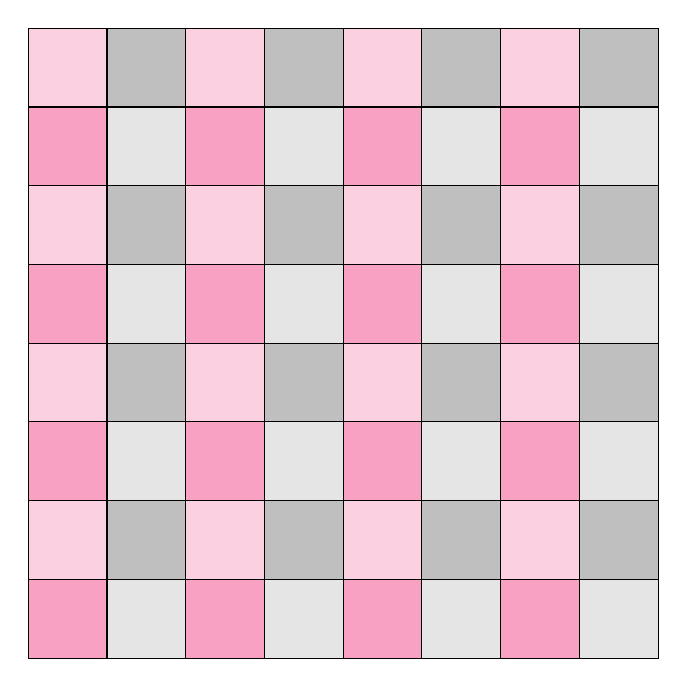 \draw[fill=WildStrawberry, fill opacity=0.4] (0, 0) -- (0, 1) -- (1, 1) -- (1, 0) -- (0, 0);
\draw[fill=WildStrawberry, fill opacity=0.2] (0, 1) -- (0, 2) -- (1, 2) -- (1, 1) -- (0, 1);
\draw[fill=WildStrawberry, fill opacity=0.4] (0, 2) -- (0, 3) -- (1, 3) -- (1, 2) -- (0, 2);
\draw[fill=WildStrawberry, fill opacity=0.2] (0, 3) -- (0, 4) -- (1, 4) -- (1, 3) -- (0, 3);
\draw[fill=WildStrawberry, fill opacity=0.4] (0, 4) -- (0, 5) -- (1, 5) -- (1, 4) -- (0, 4);
\draw[fill=WildStrawberry, fill opacity=0.2] (0, 5) -- (0, 6) -- (1, 6) -- (1, 5) -- (0, 5);
\draw[fill=WildStrawberry, fill opacity=0.4] (0, 6) -- (0, 7) -- (1, 7) -- (1, 6) -- (0, 6);
\draw[fill=WildStrawberry, fill opacity=0.2] (0, 7) -- (0, 8) -- (1, 8) -- (1, 7) -- (0, 7);
\draw[fill=black, fill opacity=0.1] (1, 0) -- (1, 1) -- (2, 1) -- (2, 0) -- (1, 0);
\draw[fill=black, fill opacity=0.25] (1, 1) -- (1, 2) -- (2, 2) -- (2, 1) -- (1, 1);
\draw[fill=black, fill opacity=0.1] (1, 2) -- (1, 3) -- (2, 3) -- (2, 2) -- (1, 2);
\draw[fill=black, fill opacity=0.25] (1, 3) -- (1, 4) -- (2, 4) -- (2, 3) -- (1, 3);
\draw[fill=black, fill opacity=0.1] (1, 4) -- (1, 5) -- (2, 5) -- (2, 4) -- (1, 4);
\draw[fill=black, fill opacity=0.25] (1, 5) -- (1, 6) -- (2, 6) -- (2, 5) -- (1, 5);
\draw[fill=black, fill opacity=0.1] (1, 6) -- (1, 7) -- (2, 7) -- (2, 6) -- (1, 6);
\draw[fill=black, fill opacity=0.25] (1, 7) -- (1, 8) -- (2, 8) -- (2, 7) -- (1, 7);
\draw[fill=WildStrawberry, fill opacity=0.4] (2, 0) -- (2, 1) -- (3, 1) -- (3, 0) -- (2, 0);
\draw[fill=WildStrawberry, fill opacity=0.2] (2, 1) -- (2, 2) -- (3, 2) -- (3, 1) -- (2, 1);
\draw[fill=WildStrawberry, fill opacity=0.4] (2, 2) -- (2, 3) -- (3, 3) -- (3, 2) -- (2, 2);
\draw[fill=WildStrawberry, fill opacity=0.2] (2, 3) -- (2, 4) -- (3, 4) -- (3, 3) -- (2, 3);
\draw[fill=WildStrawberry, fill opacity=0.4] (2, 4) -- (2, 5) -- (3, 5) -- (3, 4) -- (2, 4);
\draw[fill=WildStrawberry, fill opacity=0.2] (2, 5) -- (2, 6) -- (3, 6) -- (3, 5) -- (2, 5);
\draw[fill=WildStrawberry, fill opacity=0.4] (2, 6) -- (2, 7) -- (3, 7) -- (3, 6) -- (2, 6);
\draw[fill=WildStrawberry, fill opacity=0.2] (2, 7) -- (2, 8) -- (3, 8) -- (3, 7) -- (2, 7);
\draw[fill=black, fill opacity=0.1] (3, 0) -- (3, 1) -- (4, 1) -- (4, 0) -- (3, 0);
\draw[fill=black, fill opacity=0.25] (3, 1) -- (3, 2) -- (4, 2) -- (4, 1) -- (3, 1);
\draw[fill=black, fill opacity=0.1] (3, 2) -- (3, 3) -- (4, 3) -- (4, 2) -- (3, 2);
\draw[fill=black, fill opacity=0.25] (3, 3) -- (3, 4) -- (4, 4) -- (4, 3) -- (3, 3);
\draw[fill=black, fill opacity=0.1] (3, 4) -- (3, 5) -- (4, 5) -- (4, 4) -- (3, 4);
\draw[fill=black, fill opacity=0.25] (3, 5) -- (3, 6) -- (4, 6) -- (4, 5) -- (3, 5);
\draw[fill=black, fill opacity=0.1] (3, 6) -- (3, 7) -- (4, 7) -- (4, 6) -- (3, 6);
\draw[fill=black, fill opacity=0.25] (3, 7) -- (3, 8) -- (4, 8) -- (4, 7) -- (3, 7);
\draw[fill=WildStrawberry, fill opacity=0.4] (4, 0) -- (4, 1) -- (5, 1) -- (5, 0) -- (4, 0);
\draw[fill=WildStrawberry, fill opacity=0.2] (4, 1) -- (4, 2) -- (5, 2) -- (5, 1) -- (4, 1);
\draw[fill=WildStrawberry, fill opacity=0.4] (4, 2) -- (4, 3) -- (5, 3) -- (5, 2) -- (4, 2);
\draw[fill=WildStrawberry, fill opacity=0.2] (4, 3) -- (4, 4) -- (5, 4) -- (5, 3) -- (4, 3);
\draw[fill=WildStrawberry, fill opacity=0.4] (4, 4) -- (4, 5) -- (5, 5) -- (5, 4) -- (4, 4);
\draw[fill=WildStrawberry, fill opacity=0.2] (4, 5) -- (4, 6) -- (5, 6) -- (5, 5) -- (4, 5);
\draw[fill=WildStrawberry, fill opacity=0.4] (4, 6) -- (4, 7) -- (5, 7) -- (5, 6) -- (4, 6);
\draw[fill=WildStrawberry, fill opacity=0.2] (4, 7) -- (4, 8) -- (5, 8) -- (5, 7) -- (4, 7);
\draw[fill=black, fill opacity=0.1] (5, 0) -- (5, 1) -- (6, 1) -- (6, 0) -- (5, 0);
\draw[fill=black, fill opacity=0.25] (5, 1) -- (5, 2) -- (6, 2) -- (6, 1) -- (5, 1);
\draw[fill=black, fill opacity=0.1] (5, 2) -- (5, 3) -- (6, 3) -- (6, 2) -- (5, 2);
\draw[fill=black, fill opacity=0.25] (5, 3) -- (5, 4) -- (6, 4) -- (6, 3) -- (5, 3);
\draw[fill=black, fill opacity=0.1] (5, 4) -- (5, 5) -- (6, 5) -- (6, 4) -- (5, 4);
\draw[fill=black, fill opacity=0.25] (5, 5) -- (5, 6) -- (6, 6) -- (6, 5) -- (5, 5);
\draw[fill=black, fill opacity=0.1] (5, 6) -- (5, 7) -- (6, 7) -- (6, 6) -- (5, 6);
\draw[fill=black, fill opacity=0.25] (5, 7) -- (5, 8) -- (6, 8) -- (6, 7) -- (5, 7);
\draw[fill=WildStrawberry, fill opacity=0.4] (6, 0) -- (6, 1) -- (7, 1) -- (7, 0) -- (6, 0);
\draw[fill=WildStrawberry, fill opacity=0.2] (6, 1) -- (6, 2) -- (7, 2) -- (7, 1) -- (6, 1);
\draw[fill=WildStrawberry, fill opacity=0.4] (6, 2) -- (6, 3) -- (7, 3) -- (7, 2) -- (6, 2);
\draw[fill=WildStrawberry, fill opacity=0.2] (6, 3) -- (6, 4) -- (7, 4) -- (7, 3) -- (6, 3);
\draw[fill=WildStrawberry, fill opacity=0.4] (6, 4) -- (6, 5) -- (7, 5) -- (7, 4) -- (6, 4);
\draw[fill=WildStrawberry, fill opacity=0.2] (6, 5) -- (6, 6) -- (7, 6) -- (7, 5) -- (6, 5);
\draw[fill=WildStrawberry, fill opacity=0.4] (6, 6) -- (6, 7) -- (7, 7) -- (7, 6) -- (6, 6);
\draw[fill=WildStrawberry, fill opacity=0.2] (6, 7) -- (6, 8) -- (7, 8) -- (7, 7) -- (6, 7);
\draw[fill=black, fill opacity=0.1] (7, 0) -- (7, 1) -- (8, 1) -- (8, 0) -- (7, 0);
\draw[fill=black, fill opacity=0.25] (7, 1) -- (7, 2) -- (8, 2) -- (8, 1) -- (7, 1);
\draw[fill=black, fill opacity=0.1] (7, 2) -- (7, 3) -- (8, 3) -- (8, 2) -- (7, 2);
\draw[fill=black, fill opacity=0.25] (7, 3) -- (7, 4) -- (8, 4) -- (8, 3) -- (7, 3);
\draw[fill=black, fill opacity=0.1] (7, 4) -- (7, 5) -- (8, 5) -- (8, 4) -- (7, 4);
\draw[fill=black, fill opacity=0.25] (7, 5) -- (7, 6) -- (8, 6) -- (8, 5) -- (7, 5);
\draw[fill=black, fill opacity=0.1] (7, 6) -- (7, 7) -- (8, 7) -- (8, 6) -- (7, 6);
\draw[fill=black, fill opacity=0.25] (7, 7) -- (7, 8) -- (8, 8) -- (8, 7) -- (7, 7);